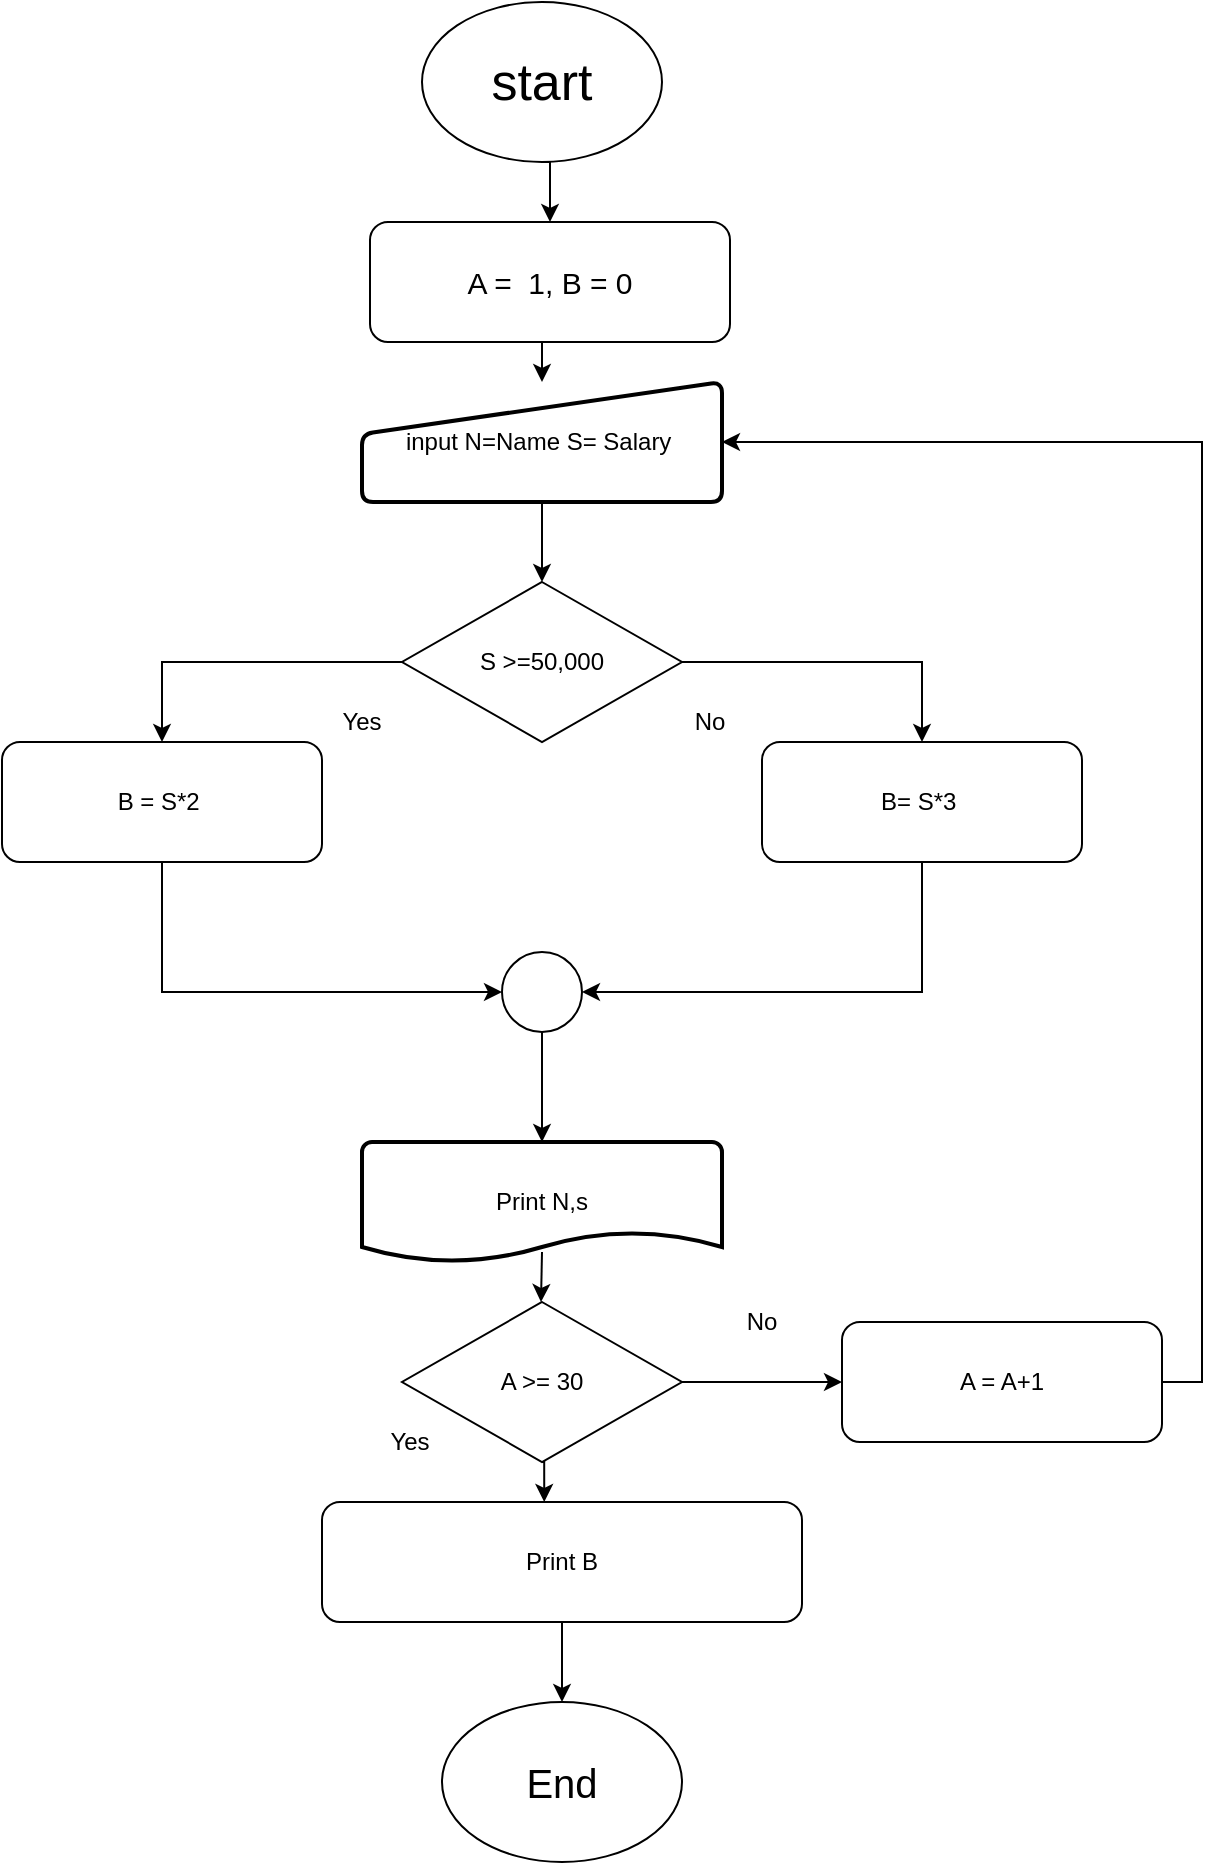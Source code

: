 <mxfile version="13.4.9" type="device"><diagram id="C5RBs43oDa-KdzZeNtuy" name="Page-1"><mxGraphModel dx="1635" dy="847" grid="1" gridSize="10" guides="1" tooltips="1" connect="1" arrows="1" fold="1" page="1" pageScale="1" pageWidth="827" pageHeight="1169" math="0" shadow="0"><root><mxCell id="WIyWlLk6GJQsqaUBKTNV-0"/><mxCell id="WIyWlLk6GJQsqaUBKTNV-1" parent="WIyWlLk6GJQsqaUBKTNV-0"/><mxCell id="df3Qz-O6QIFKw-SKPpHO-42" style="edgeStyle=orthogonalEdgeStyle;rounded=0;orthogonalLoop=1;jettySize=auto;html=1;exitX=0.5;exitY=1;exitDx=0;exitDy=0;entryX=0.5;entryY=0;entryDx=0;entryDy=0;" edge="1" parent="WIyWlLk6GJQsqaUBKTNV-1" source="df3Qz-O6QIFKw-SKPpHO-43" target="df3Qz-O6QIFKw-SKPpHO-45"><mxGeometry relative="1" as="geometry"/></mxCell><mxCell id="df3Qz-O6QIFKw-SKPpHO-43" value="&lt;span style=&quot;font-size: 26px&quot;&gt;start&lt;/span&gt;" style="ellipse;whiteSpace=wrap;html=1;" vertex="1" parent="WIyWlLk6GJQsqaUBKTNV-1"><mxGeometry x="324" y="50" width="120" height="80" as="geometry"/></mxCell><mxCell id="df3Qz-O6QIFKw-SKPpHO-44" style="edgeStyle=orthogonalEdgeStyle;rounded=0;orthogonalLoop=1;jettySize=auto;html=1;exitX=0.5;exitY=1;exitDx=0;exitDy=0;entryX=0.5;entryY=0;entryDx=0;entryDy=0;" edge="1" parent="WIyWlLk6GJQsqaUBKTNV-1" source="df3Qz-O6QIFKw-SKPpHO-45" target="df3Qz-O6QIFKw-SKPpHO-47"><mxGeometry relative="1" as="geometry"/></mxCell><mxCell id="df3Qz-O6QIFKw-SKPpHO-45" value="&lt;font style=&quot;font-size: 15px&quot;&gt;A =&amp;nbsp; 1, B = 0&lt;/font&gt;" style="rounded=1;whiteSpace=wrap;html=1;" vertex="1" parent="WIyWlLk6GJQsqaUBKTNV-1"><mxGeometry x="298" y="160" width="180" height="60" as="geometry"/></mxCell><mxCell id="df3Qz-O6QIFKw-SKPpHO-46" style="edgeStyle=orthogonalEdgeStyle;rounded=0;orthogonalLoop=1;jettySize=auto;html=1;exitX=0.5;exitY=1;exitDx=0;exitDy=0;entryX=0.5;entryY=0;entryDx=0;entryDy=0;" edge="1" parent="WIyWlLk6GJQsqaUBKTNV-1" source="df3Qz-O6QIFKw-SKPpHO-47" target="df3Qz-O6QIFKw-SKPpHO-50"><mxGeometry relative="1" as="geometry"/></mxCell><mxCell id="df3Qz-O6QIFKw-SKPpHO-47" value="input N=Name S= Salary&amp;nbsp;" style="html=1;strokeWidth=2;shape=manualInput;whiteSpace=wrap;rounded=1;size=26;arcSize=11;" vertex="1" parent="WIyWlLk6GJQsqaUBKTNV-1"><mxGeometry x="294" y="240" width="180" height="60" as="geometry"/></mxCell><mxCell id="df3Qz-O6QIFKw-SKPpHO-48" style="edgeStyle=orthogonalEdgeStyle;rounded=0;orthogonalLoop=1;jettySize=auto;html=1;exitX=0;exitY=0.5;exitDx=0;exitDy=0;entryX=0.5;entryY=0;entryDx=0;entryDy=0;" edge="1" parent="WIyWlLk6GJQsqaUBKTNV-1" source="df3Qz-O6QIFKw-SKPpHO-50" target="df3Qz-O6QIFKw-SKPpHO-52"><mxGeometry relative="1" as="geometry"/></mxCell><mxCell id="df3Qz-O6QIFKw-SKPpHO-49" style="edgeStyle=orthogonalEdgeStyle;rounded=0;orthogonalLoop=1;jettySize=auto;html=1;exitX=1;exitY=0.5;exitDx=0;exitDy=0;entryX=0.5;entryY=0;entryDx=0;entryDy=0;" edge="1" parent="WIyWlLk6GJQsqaUBKTNV-1" source="df3Qz-O6QIFKw-SKPpHO-50" target="df3Qz-O6QIFKw-SKPpHO-57"><mxGeometry relative="1" as="geometry"/></mxCell><mxCell id="df3Qz-O6QIFKw-SKPpHO-50" value="S &amp;gt;=50,000" style="rhombus;whiteSpace=wrap;html=1;" vertex="1" parent="WIyWlLk6GJQsqaUBKTNV-1"><mxGeometry x="314" y="340" width="140" height="80" as="geometry"/></mxCell><mxCell id="df3Qz-O6QIFKw-SKPpHO-51" style="edgeStyle=orthogonalEdgeStyle;rounded=0;orthogonalLoop=1;jettySize=auto;html=1;exitX=0.5;exitY=1;exitDx=0;exitDy=0;entryX=0;entryY=0.5;entryDx=0;entryDy=0;" edge="1" parent="WIyWlLk6GJQsqaUBKTNV-1" source="df3Qz-O6QIFKw-SKPpHO-52" target="df3Qz-O6QIFKw-SKPpHO-59"><mxGeometry relative="1" as="geometry"/></mxCell><mxCell id="df3Qz-O6QIFKw-SKPpHO-52" value="B = S*2&amp;nbsp;" style="rounded=1;whiteSpace=wrap;html=1;" vertex="1" parent="WIyWlLk6GJQsqaUBKTNV-1"><mxGeometry x="114" y="420" width="160" height="60" as="geometry"/></mxCell><mxCell id="df3Qz-O6QIFKw-SKPpHO-53" value="No" style="text;html=1;strokeColor=none;fillColor=none;align=center;verticalAlign=middle;whiteSpace=wrap;rounded=0;" vertex="1" parent="WIyWlLk6GJQsqaUBKTNV-1"><mxGeometry x="448" y="400" width="40" height="20" as="geometry"/></mxCell><mxCell id="df3Qz-O6QIFKw-SKPpHO-54" value="Yes" style="text;html=1;strokeColor=none;fillColor=none;align=center;verticalAlign=middle;whiteSpace=wrap;rounded=0;" vertex="1" parent="WIyWlLk6GJQsqaUBKTNV-1"><mxGeometry x="298" y="760" width="40" height="20" as="geometry"/></mxCell><mxCell id="df3Qz-O6QIFKw-SKPpHO-55" value="&lt;font style=&quot;font-size: 20px&quot;&gt;End&lt;/font&gt;" style="ellipse;whiteSpace=wrap;html=1;" vertex="1" parent="WIyWlLk6GJQsqaUBKTNV-1"><mxGeometry x="334" y="900" width="120" height="80" as="geometry"/></mxCell><mxCell id="df3Qz-O6QIFKw-SKPpHO-56" style="edgeStyle=orthogonalEdgeStyle;rounded=0;orthogonalLoop=1;jettySize=auto;html=1;exitX=0.5;exitY=1;exitDx=0;exitDy=0;entryX=1;entryY=0.5;entryDx=0;entryDy=0;" edge="1" parent="WIyWlLk6GJQsqaUBKTNV-1" source="df3Qz-O6QIFKw-SKPpHO-57" target="df3Qz-O6QIFKw-SKPpHO-59"><mxGeometry relative="1" as="geometry"/></mxCell><mxCell id="df3Qz-O6QIFKw-SKPpHO-57" value="B= S*3&amp;nbsp;" style="rounded=1;whiteSpace=wrap;html=1;" vertex="1" parent="WIyWlLk6GJQsqaUBKTNV-1"><mxGeometry x="494" y="420" width="160" height="60" as="geometry"/></mxCell><mxCell id="df3Qz-O6QIFKw-SKPpHO-58" style="edgeStyle=orthogonalEdgeStyle;rounded=0;orthogonalLoop=1;jettySize=auto;html=1;exitX=0.5;exitY=1;exitDx=0;exitDy=0;entryX=0.5;entryY=0;entryDx=0;entryDy=0;entryPerimeter=0;" edge="1" parent="WIyWlLk6GJQsqaUBKTNV-1" source="df3Qz-O6QIFKw-SKPpHO-59" target="df3Qz-O6QIFKw-SKPpHO-60"><mxGeometry relative="1" as="geometry"/></mxCell><mxCell id="df3Qz-O6QIFKw-SKPpHO-59" value="" style="ellipse;whiteSpace=wrap;html=1;aspect=fixed;" vertex="1" parent="WIyWlLk6GJQsqaUBKTNV-1"><mxGeometry x="364" y="525" width="40" height="40" as="geometry"/></mxCell><mxCell id="df3Qz-O6QIFKw-SKPpHO-60" value="Print N,s" style="strokeWidth=2;html=1;shape=mxgraph.flowchart.document2;whiteSpace=wrap;size=0.25;" vertex="1" parent="WIyWlLk6GJQsqaUBKTNV-1"><mxGeometry x="294" y="620" width="180" height="60" as="geometry"/></mxCell><mxCell id="df3Qz-O6QIFKw-SKPpHO-61" style="edgeStyle=orthogonalEdgeStyle;rounded=0;orthogonalLoop=1;jettySize=auto;html=1;exitX=0.5;exitY=1;exitDx=0;exitDy=0;entryX=0.463;entryY=0;entryDx=0;entryDy=0;entryPerimeter=0;" edge="1" parent="WIyWlLk6GJQsqaUBKTNV-1" source="df3Qz-O6QIFKw-SKPpHO-63" target="df3Qz-O6QIFKw-SKPpHO-65"><mxGeometry relative="1" as="geometry"/></mxCell><mxCell id="df3Qz-O6QIFKw-SKPpHO-62" style="edgeStyle=orthogonalEdgeStyle;rounded=0;orthogonalLoop=1;jettySize=auto;html=1;exitX=1;exitY=0.5;exitDx=0;exitDy=0;entryX=0;entryY=0.5;entryDx=0;entryDy=0;" edge="1" parent="WIyWlLk6GJQsqaUBKTNV-1" source="df3Qz-O6QIFKw-SKPpHO-63" target="df3Qz-O6QIFKw-SKPpHO-70"><mxGeometry relative="1" as="geometry"/></mxCell><mxCell id="df3Qz-O6QIFKw-SKPpHO-63" value="A &amp;gt;= 30" style="rhombus;whiteSpace=wrap;html=1;" vertex="1" parent="WIyWlLk6GJQsqaUBKTNV-1"><mxGeometry x="314" y="700" width="140" height="80" as="geometry"/></mxCell><mxCell id="df3Qz-O6QIFKw-SKPpHO-64" style="edgeStyle=orthogonalEdgeStyle;rounded=0;orthogonalLoop=1;jettySize=auto;html=1;exitX=0.5;exitY=1;exitDx=0;exitDy=0;entryX=0.5;entryY=0;entryDx=0;entryDy=0;" edge="1" parent="WIyWlLk6GJQsqaUBKTNV-1" source="df3Qz-O6QIFKw-SKPpHO-65" target="df3Qz-O6QIFKw-SKPpHO-55"><mxGeometry relative="1" as="geometry"/></mxCell><mxCell id="df3Qz-O6QIFKw-SKPpHO-65" value="Print B" style="rounded=1;whiteSpace=wrap;html=1;" vertex="1" parent="WIyWlLk6GJQsqaUBKTNV-1"><mxGeometry x="274" y="800" width="240" height="60" as="geometry"/></mxCell><mxCell id="df3Qz-O6QIFKw-SKPpHO-66" value="Yes" style="text;html=1;strokeColor=none;fillColor=none;align=center;verticalAlign=middle;whiteSpace=wrap;rounded=0;" vertex="1" parent="WIyWlLk6GJQsqaUBKTNV-1"><mxGeometry x="274" y="400" width="40" height="20" as="geometry"/></mxCell><mxCell id="df3Qz-O6QIFKw-SKPpHO-67" value="No" style="text;html=1;strokeColor=none;fillColor=none;align=center;verticalAlign=middle;whiteSpace=wrap;rounded=0;" vertex="1" parent="WIyWlLk6GJQsqaUBKTNV-1"><mxGeometry x="474" y="700" width="40" height="20" as="geometry"/></mxCell><mxCell id="df3Qz-O6QIFKw-SKPpHO-68" value="" style="endArrow=classic;html=1;" edge="1" parent="WIyWlLk6GJQsqaUBKTNV-1"><mxGeometry width="50" height="50" relative="1" as="geometry"><mxPoint x="384" y="675" as="sourcePoint"/><mxPoint x="383.5" y="700" as="targetPoint"/></mxGeometry></mxCell><mxCell id="df3Qz-O6QIFKw-SKPpHO-69" style="edgeStyle=orthogonalEdgeStyle;rounded=0;orthogonalLoop=1;jettySize=auto;html=1;exitX=1;exitY=0.5;exitDx=0;exitDy=0;entryX=1;entryY=0.5;entryDx=0;entryDy=0;" edge="1" parent="WIyWlLk6GJQsqaUBKTNV-1" source="df3Qz-O6QIFKw-SKPpHO-70" target="df3Qz-O6QIFKw-SKPpHO-47"><mxGeometry relative="1" as="geometry"><mxPoint x="714" y="320" as="targetPoint"/></mxGeometry></mxCell><mxCell id="df3Qz-O6QIFKw-SKPpHO-70" value="A = A+1" style="rounded=1;whiteSpace=wrap;html=1;" vertex="1" parent="WIyWlLk6GJQsqaUBKTNV-1"><mxGeometry x="534" y="710" width="160" height="60" as="geometry"/></mxCell></root></mxGraphModel></diagram></mxfile>